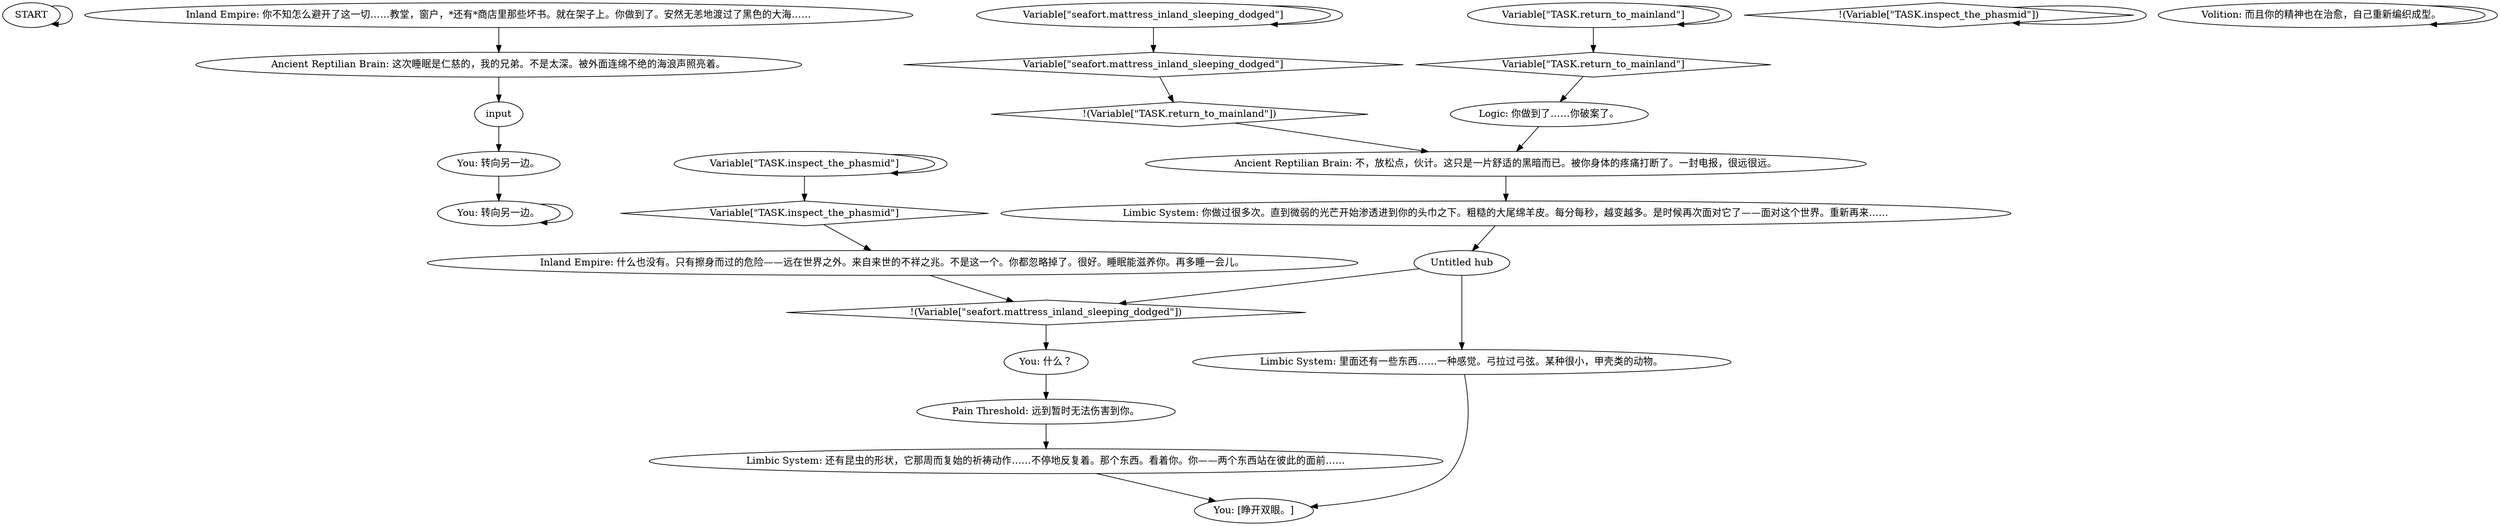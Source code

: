 # DREAM SEAFORT / NO DOLORES DREAM
# This is the consolation dream if you did not get to see stained glass window inside church
# ==================================================
digraph G {
	  0 [label="START"];
	  1 [label="input"];
	  2 [label="Variable[\"TASK.inspect_the_phasmid\"]"];
	  3 [label="Variable[\"TASK.inspect_the_phasmid\"]", shape=diamond];
	  4 [label="!(Variable[\"TASK.inspect_the_phasmid\"])", shape=diamond];
	  5 [label="Limbic System: 里面还有一些东西……一种感觉。弓拉过弓弦。某种很小，甲壳类的动物。"];
	  6 [label="You: 什么？"];
	  7 [label="You: 转向另一边。"];
	  8 [label="Ancient Reptilian Brain: 这次睡眠是仁慈的，我的兄弟。不是太深。被外面连绵不绝的海浪声照亮着。"];
	  9 [label="Variable[\"seafort.mattress_inland_sleeping_dodged\"]"];
	  10 [label="Variable[\"seafort.mattress_inland_sleeping_dodged\"]", shape=diamond];
	  11 [label="!(Variable[\"seafort.mattress_inland_sleeping_dodged\"])", shape=diamond];
	  12 [label="You: 转向另一边。"];
	  13 [label="Limbic System: 你做过很多次。直到微弱的光芒开始渗透进到你的头巾之下。粗糙的大尾绵羊皮。每分每秒，越变越多。是时候再次面对它了——面对这个世界。重新再来……"];
	  14 [label="Pain Threshold: 远到暂时无法伤害到你。"];
	  15 [label="Inland Empire: 什么也没有。只有擦身而过的危险——远在世界之外。来自来世的不祥之兆。不是这一个。你都忽略掉了。很好。睡眠能滋养你。再多睡一会儿。"];
	  16 [label="Limbic System: 还有昆虫的形状，它那周而复始的祈祷动作……不停地反复着。那个东西。看着你。你——两个东西站在彼此的面前……"];
	  17 [label="Volition: 而且你的精神也在治愈，自己重新编织成型。"];
	  18 [label="Variable[\"TASK.return_to_mainland\"]"];
	  19 [label="Variable[\"TASK.return_to_mainland\"]", shape=diamond];
	  20 [label="!(Variable[\"TASK.return_to_mainland\"])", shape=diamond];
	  21 [label="Untitled hub"];
	  22 [label="You: [睁开双眼。]"];
	  23 [label="Ancient Reptilian Brain: 不，放松点，伙计。这只是一片舒适的黑暗而已。被你身体的疼痛打断了。一封电报，很远很远。"];
	  24 [label="Inland Empire: 你不知怎么避开了这一切……教堂，窗户，*还有*商店里那些坏书。就在架子上。你做到了。安然无恙地渡过了黑色的大海……"];
	  25 [label="Logic: 你做到了……你破案了。"];
	  0 -> 0
	  1 -> 7
	  2 -> 2
	  2 -> 3
	  3 -> 15
	  4 -> 4
	  5 -> 22
	  6 -> 14
	  7 -> 12
	  8 -> 1
	  9 -> 9
	  9 -> 10
	  10 -> 20
	  11 -> 6
	  12 -> 12
	  13 -> 21
	  14 -> 16
	  15 -> 11
	  16 -> 22
	  17 -> 17
	  18 -> 18
	  18 -> 19
	  19 -> 25
	  20 -> 23
	  21 -> 11
	  21 -> 5
	  23 -> 13
	  24 -> 8
	  25 -> 23
}

